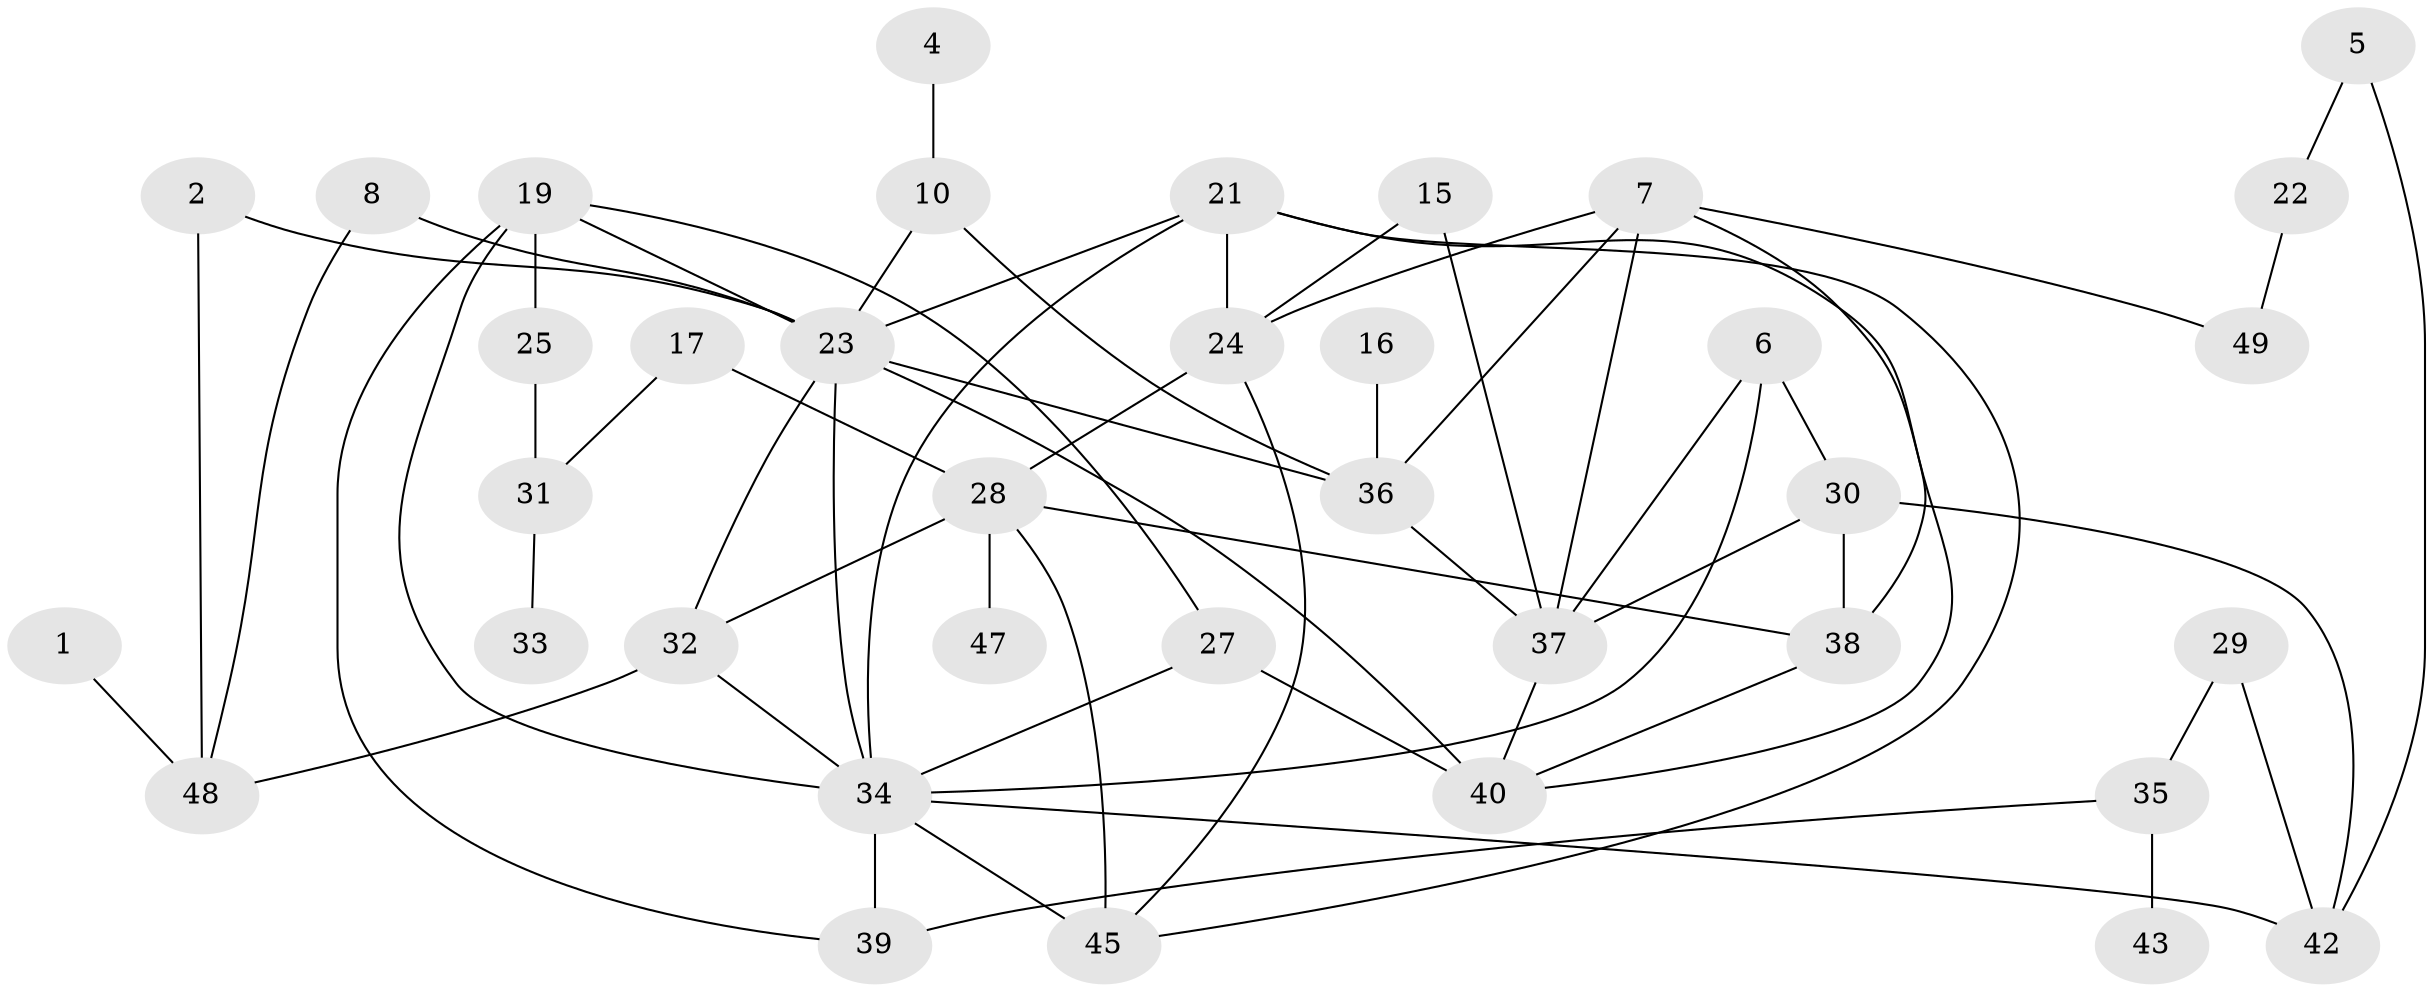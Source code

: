 // original degree distribution, {3: 0.24742268041237114, 2: 0.25773195876288657, 4: 0.10309278350515463, 1: 0.17525773195876287, 5: 0.07216494845360824, 0: 0.1134020618556701, 6: 0.020618556701030927, 8: 0.010309278350515464}
// Generated by graph-tools (version 1.1) at 2025/00/03/09/25 03:00:53]
// undirected, 37 vertices, 63 edges
graph export_dot {
graph [start="1"]
  node [color=gray90,style=filled];
  1;
  2;
  4;
  5;
  6;
  7;
  8;
  10;
  15;
  16;
  17;
  19;
  21;
  22;
  23;
  24;
  25;
  27;
  28;
  29;
  30;
  31;
  32;
  33;
  34;
  35;
  36;
  37;
  38;
  39;
  40;
  42;
  43;
  45;
  47;
  48;
  49;
  1 -- 48 [weight=1.0];
  2 -- 23 [weight=1.0];
  2 -- 48 [weight=1.0];
  4 -- 10 [weight=1.0];
  5 -- 22 [weight=1.0];
  5 -- 42 [weight=1.0];
  6 -- 30 [weight=1.0];
  6 -- 34 [weight=1.0];
  6 -- 37 [weight=1.0];
  7 -- 24 [weight=2.0];
  7 -- 36 [weight=1.0];
  7 -- 37 [weight=1.0];
  7 -- 38 [weight=1.0];
  7 -- 49 [weight=1.0];
  8 -- 23 [weight=1.0];
  8 -- 48 [weight=1.0];
  10 -- 23 [weight=1.0];
  10 -- 36 [weight=1.0];
  15 -- 24 [weight=1.0];
  15 -- 37 [weight=1.0];
  16 -- 36 [weight=1.0];
  17 -- 28 [weight=1.0];
  17 -- 31 [weight=1.0];
  19 -- 23 [weight=1.0];
  19 -- 25 [weight=1.0];
  19 -- 27 [weight=1.0];
  19 -- 34 [weight=1.0];
  19 -- 39 [weight=1.0];
  21 -- 23 [weight=1.0];
  21 -- 24 [weight=1.0];
  21 -- 34 [weight=1.0];
  21 -- 40 [weight=1.0];
  21 -- 45 [weight=1.0];
  22 -- 49 [weight=1.0];
  23 -- 32 [weight=1.0];
  23 -- 34 [weight=1.0];
  23 -- 36 [weight=1.0];
  23 -- 40 [weight=2.0];
  24 -- 28 [weight=1.0];
  24 -- 45 [weight=1.0];
  25 -- 31 [weight=1.0];
  27 -- 34 [weight=1.0];
  27 -- 40 [weight=1.0];
  28 -- 32 [weight=1.0];
  28 -- 38 [weight=1.0];
  28 -- 45 [weight=1.0];
  28 -- 47 [weight=1.0];
  29 -- 35 [weight=1.0];
  29 -- 42 [weight=1.0];
  30 -- 37 [weight=1.0];
  30 -- 38 [weight=1.0];
  30 -- 42 [weight=1.0];
  31 -- 33 [weight=1.0];
  32 -- 34 [weight=3.0];
  32 -- 48 [weight=1.0];
  34 -- 39 [weight=2.0];
  34 -- 42 [weight=1.0];
  34 -- 45 [weight=2.0];
  35 -- 39 [weight=1.0];
  35 -- 43 [weight=1.0];
  36 -- 37 [weight=1.0];
  37 -- 40 [weight=1.0];
  38 -- 40 [weight=1.0];
}
